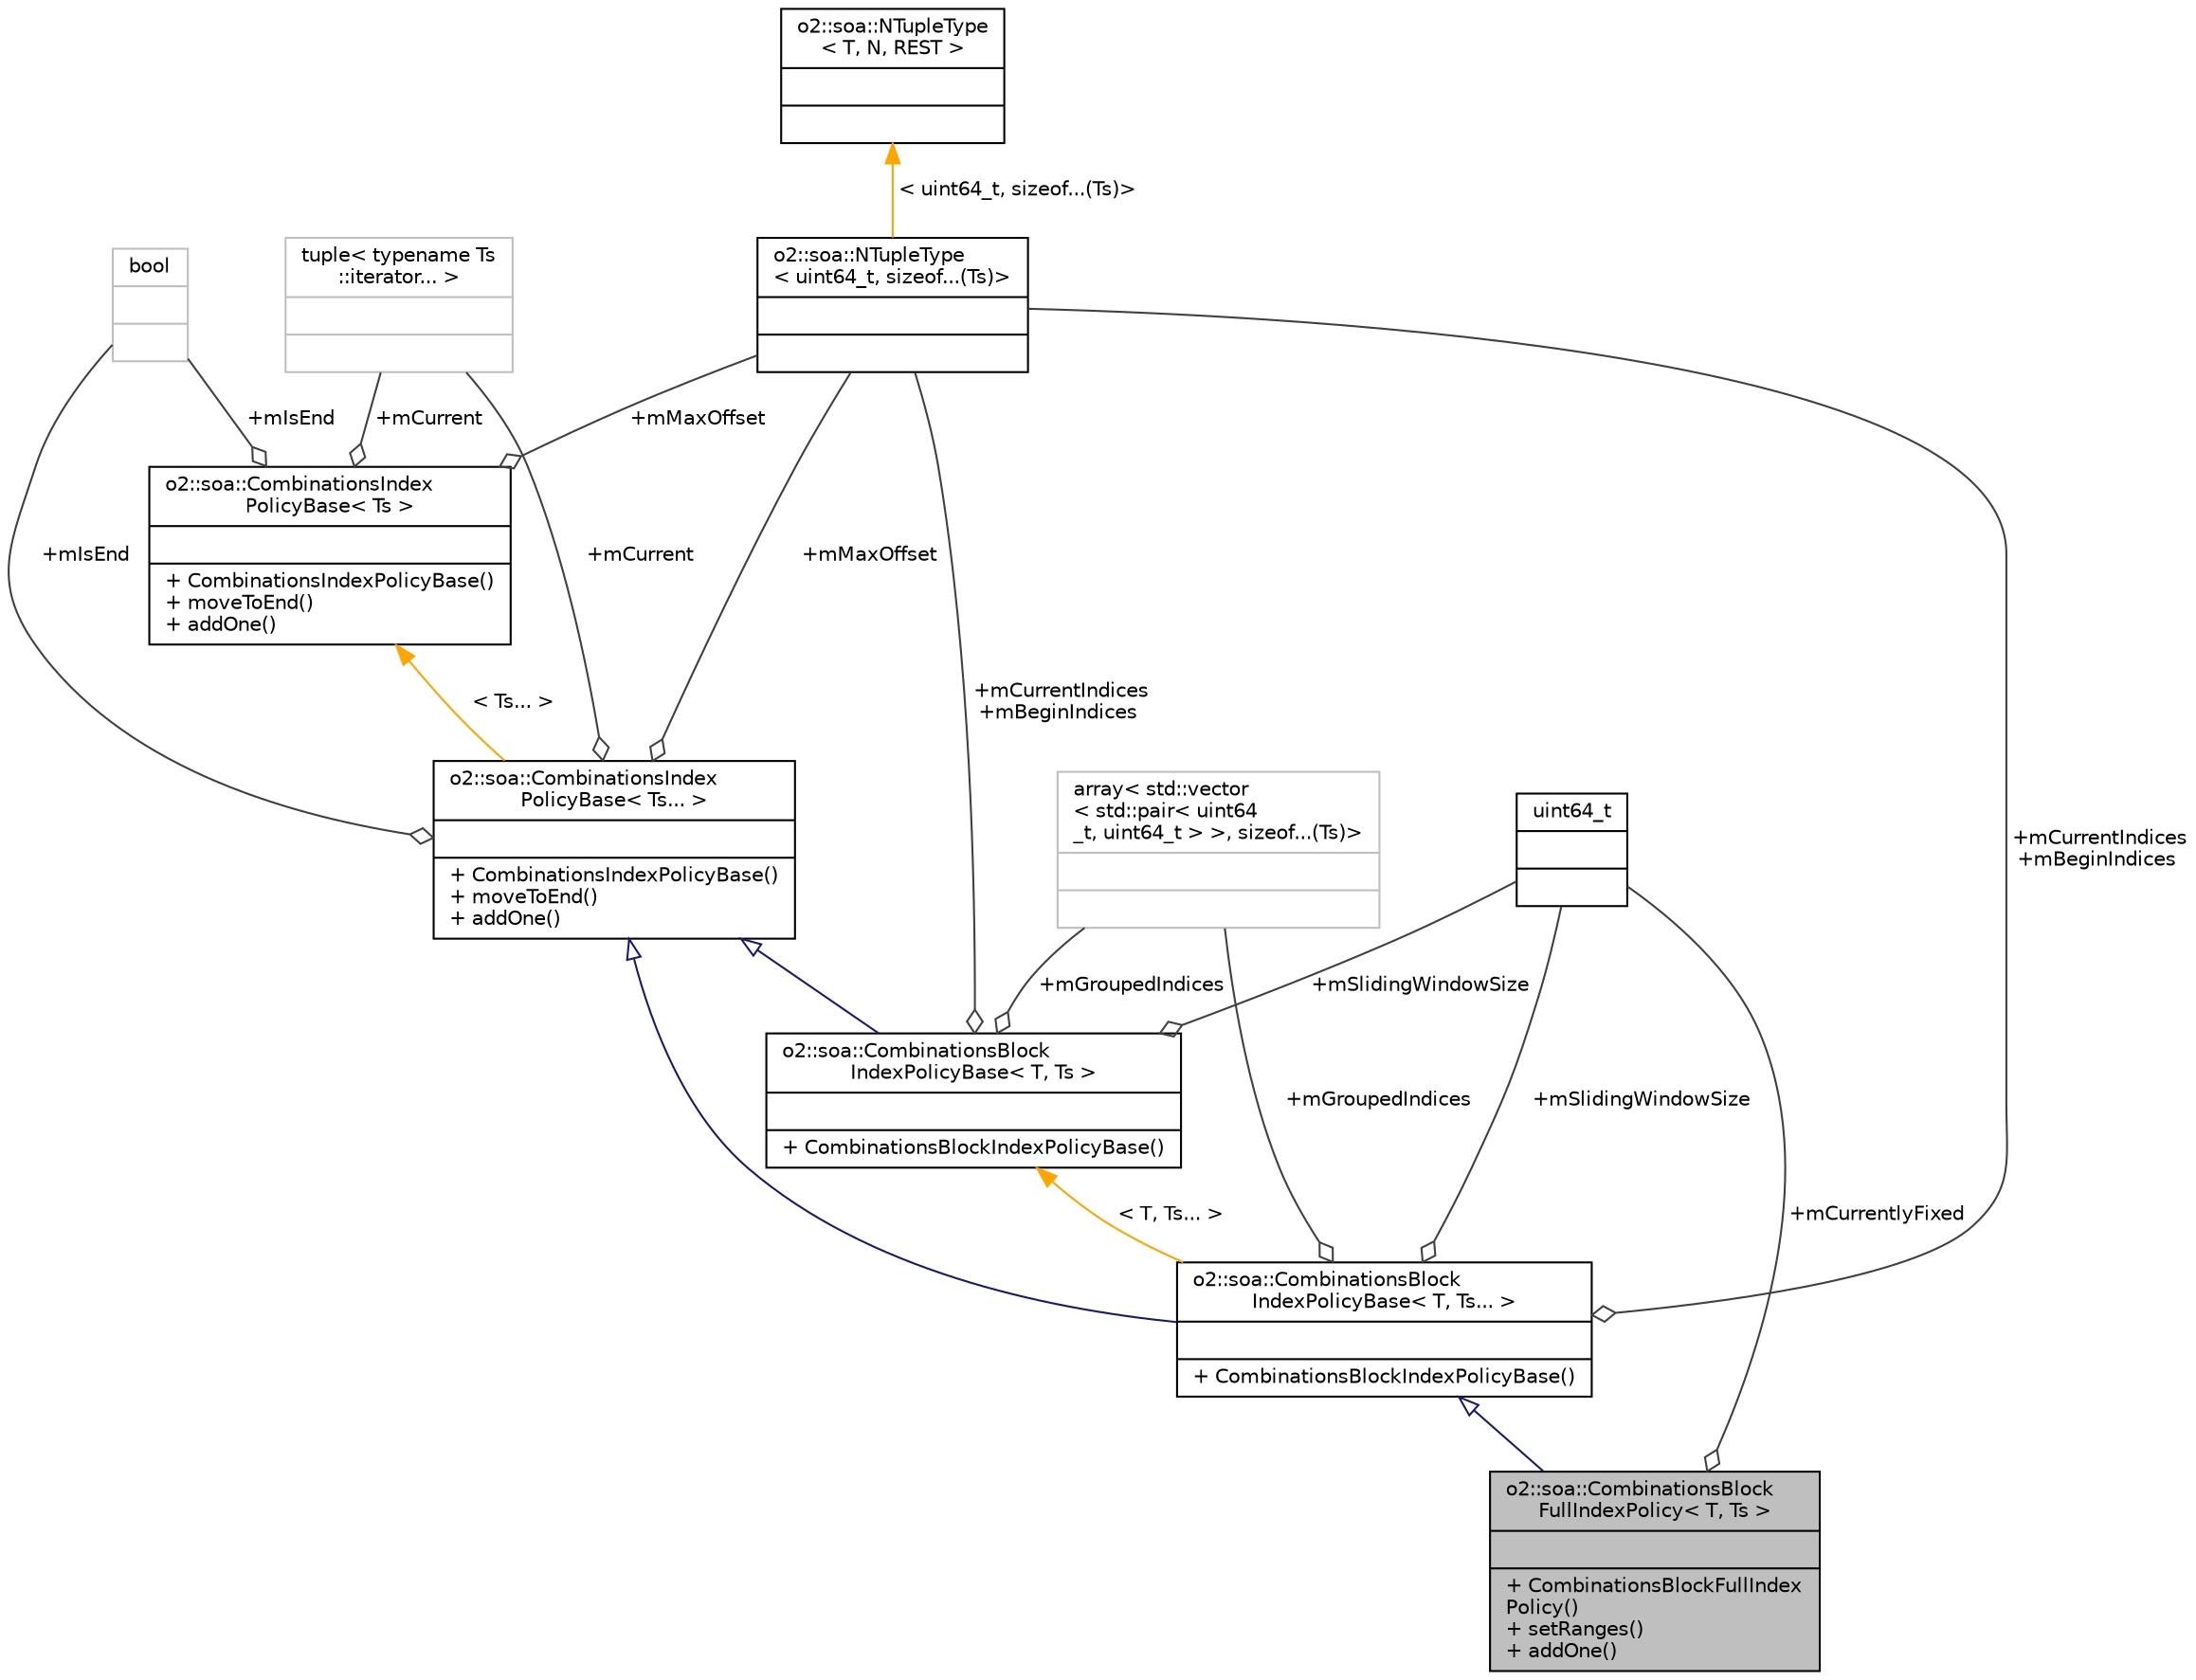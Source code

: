 digraph "o2::soa::CombinationsBlockFullIndexPolicy&lt; T, Ts &gt;"
{
 // INTERACTIVE_SVG=YES
  bgcolor="transparent";
  edge [fontname="Helvetica",fontsize="10",labelfontname="Helvetica",labelfontsize="10"];
  node [fontname="Helvetica",fontsize="10",shape=record];
  Node5 [label="{o2::soa::CombinationsBlock\lFullIndexPolicy\< T, Ts \>\n||+ CombinationsBlockFullIndex\lPolicy()\l+ setRanges()\l+ addOne()\l}",height=0.2,width=0.4,color="black", fillcolor="grey75", style="filled", fontcolor="black"];
  Node6 -> Node5 [dir="back",color="midnightblue",fontsize="10",style="solid",arrowtail="onormal",fontname="Helvetica"];
  Node6 [label="{o2::soa::CombinationsBlock\lIndexPolicyBase\< T, Ts... \>\n||+ CombinationsBlockIndexPolicyBase()\l}",height=0.2,width=0.4,color="black",URL="$d0/d11/structo2_1_1soa_1_1CombinationsBlockIndexPolicyBase.html"];
  Node7 -> Node6 [dir="back",color="midnightblue",fontsize="10",style="solid",arrowtail="onormal",fontname="Helvetica"];
  Node7 [label="{o2::soa::CombinationsIndex\lPolicyBase\< Ts... \>\n||+ CombinationsIndexPolicyBase()\l+ moveToEnd()\l+ addOne()\l}",height=0.2,width=0.4,color="black",URL="$de/dac/structo2_1_1soa_1_1CombinationsIndexPolicyBase.html"];
  Node8 -> Node7 [color="grey25",fontsize="10",style="solid",label=" +mCurrent" ,arrowhead="odiamond",fontname="Helvetica"];
  Node8 [label="{tuple\< typename Ts\l::iterator... \>\n||}",height=0.2,width=0.4,color="grey75"];
  Node9 -> Node7 [color="grey25",fontsize="10",style="solid",label=" +mIsEnd" ,arrowhead="odiamond",fontname="Helvetica"];
  Node9 [label="{bool\n||}",height=0.2,width=0.4,color="grey75"];
  Node10 -> Node7 [color="grey25",fontsize="10",style="solid",label=" +mMaxOffset" ,arrowhead="odiamond",fontname="Helvetica"];
  Node10 [label="{o2::soa::NTupleType\l\< uint64_t, sizeof...(Ts)\>\n||}",height=0.2,width=0.4,color="black",URL="$dd/da8/structo2_1_1soa_1_1NTupleType.html"];
  Node11 -> Node10 [dir="back",color="orange",fontsize="10",style="solid",label=" \< uint64_t, sizeof...(Ts)\>" ,fontname="Helvetica"];
  Node11 [label="{o2::soa::NTupleType\l\< T, N, REST \>\n||}",height=0.2,width=0.4,color="black",URL="$dd/da8/structo2_1_1soa_1_1NTupleType.html"];
  Node12 -> Node7 [dir="back",color="orange",fontsize="10",style="solid",label=" \< Ts... \>" ,fontname="Helvetica"];
  Node12 [label="{o2::soa::CombinationsIndex\lPolicyBase\< Ts \>\n||+ CombinationsIndexPolicyBase()\l+ moveToEnd()\l+ addOne()\l}",height=0.2,width=0.4,color="black",URL="$de/dac/structo2_1_1soa_1_1CombinationsIndexPolicyBase.html"];
  Node8 -> Node12 [color="grey25",fontsize="10",style="solid",label=" +mCurrent" ,arrowhead="odiamond",fontname="Helvetica"];
  Node9 -> Node12 [color="grey25",fontsize="10",style="solid",label=" +mIsEnd" ,arrowhead="odiamond",fontname="Helvetica"];
  Node10 -> Node12 [color="grey25",fontsize="10",style="solid",label=" +mMaxOffset" ,arrowhead="odiamond",fontname="Helvetica"];
  Node13 -> Node6 [color="grey25",fontsize="10",style="solid",label=" +mSlidingWindowSize" ,arrowhead="odiamond",fontname="Helvetica"];
  Node13 [label="{uint64_t\n||}",height=0.2,width=0.4,color="black",URL="$d6/d30/classuint64__t.html"];
  Node14 -> Node6 [color="grey25",fontsize="10",style="solid",label=" +mGroupedIndices" ,arrowhead="odiamond",fontname="Helvetica"];
  Node14 [label="{array\< std::vector\l\< std::pair\< uint64\l_t, uint64_t \> \>, sizeof...(Ts)\>\n||}",height=0.2,width=0.4,color="grey75"];
  Node10 -> Node6 [color="grey25",fontsize="10",style="solid",label=" +mCurrentIndices\n+mBeginIndices" ,arrowhead="odiamond",fontname="Helvetica"];
  Node15 -> Node6 [dir="back",color="orange",fontsize="10",style="solid",label=" \< T, Ts... \>" ,fontname="Helvetica"];
  Node15 [label="{o2::soa::CombinationsBlock\lIndexPolicyBase\< T, Ts \>\n||+ CombinationsBlockIndexPolicyBase()\l}",height=0.2,width=0.4,color="black",URL="$d0/d11/structo2_1_1soa_1_1CombinationsBlockIndexPolicyBase.html"];
  Node7 -> Node15 [dir="back",color="midnightblue",fontsize="10",style="solid",arrowtail="onormal",fontname="Helvetica"];
  Node13 -> Node15 [color="grey25",fontsize="10",style="solid",label=" +mSlidingWindowSize" ,arrowhead="odiamond",fontname="Helvetica"];
  Node14 -> Node15 [color="grey25",fontsize="10",style="solid",label=" +mGroupedIndices" ,arrowhead="odiamond",fontname="Helvetica"];
  Node10 -> Node15 [color="grey25",fontsize="10",style="solid",label=" +mCurrentIndices\n+mBeginIndices" ,arrowhead="odiamond",fontname="Helvetica"];
  Node13 -> Node5 [color="grey25",fontsize="10",style="solid",label=" +mCurrentlyFixed" ,arrowhead="odiamond",fontname="Helvetica"];
}
